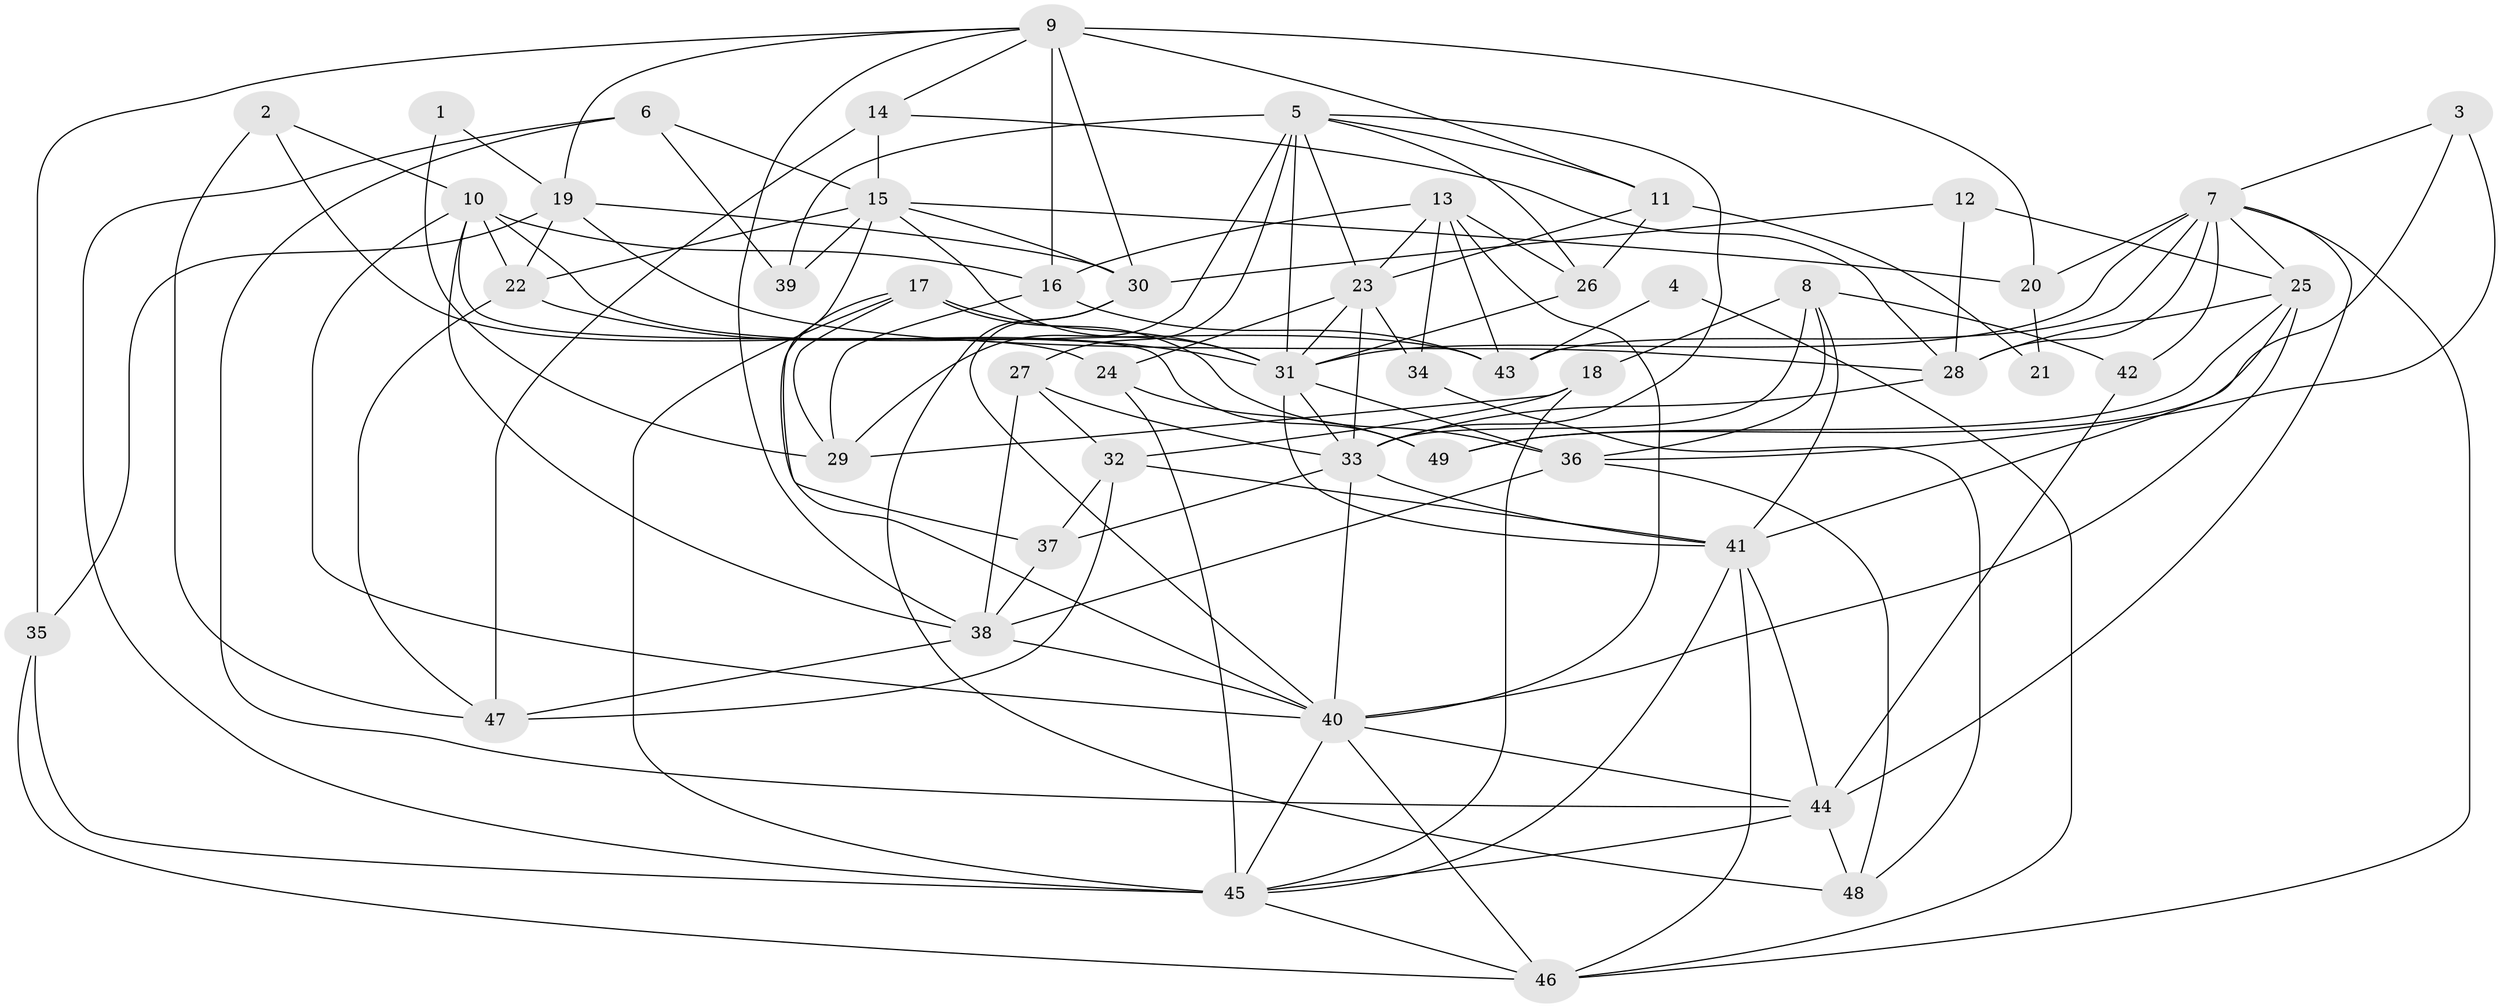 // original degree distribution, {3: 0.35051546391752575, 2: 0.07216494845360824, 5: 0.20618556701030927, 4: 0.24742268041237114, 7: 0.041237113402061855, 6: 0.08247422680412371}
// Generated by graph-tools (version 1.1) at 2025/02/03/09/25 03:02:13]
// undirected, 49 vertices, 131 edges
graph export_dot {
graph [start="1"]
  node [color=gray90,style=filled];
  1;
  2;
  3;
  4;
  5;
  6;
  7;
  8;
  9;
  10;
  11;
  12;
  13;
  14;
  15;
  16;
  17;
  18;
  19;
  20;
  21;
  22;
  23;
  24;
  25;
  26;
  27;
  28;
  29;
  30;
  31;
  32;
  33;
  34;
  35;
  36;
  37;
  38;
  39;
  40;
  41;
  42;
  43;
  44;
  45;
  46;
  47;
  48;
  49;
  1 -- 19 [weight=1.0];
  1 -- 29 [weight=1.0];
  2 -- 10 [weight=1.0];
  2 -- 24 [weight=1.0];
  2 -- 47 [weight=1.0];
  3 -- 7 [weight=1.0];
  3 -- 36 [weight=1.0];
  3 -- 49 [weight=1.0];
  4 -- 43 [weight=2.0];
  4 -- 46 [weight=1.0];
  5 -- 11 [weight=1.0];
  5 -- 23 [weight=1.0];
  5 -- 26 [weight=1.0];
  5 -- 27 [weight=1.0];
  5 -- 29 [weight=1.0];
  5 -- 31 [weight=1.0];
  5 -- 33 [weight=1.0];
  5 -- 39 [weight=2.0];
  6 -- 15 [weight=1.0];
  6 -- 39 [weight=1.0];
  6 -- 44 [weight=1.0];
  6 -- 45 [weight=1.0];
  7 -- 20 [weight=2.0];
  7 -- 25 [weight=1.0];
  7 -- 28 [weight=1.0];
  7 -- 31 [weight=1.0];
  7 -- 42 [weight=1.0];
  7 -- 43 [weight=1.0];
  7 -- 44 [weight=1.0];
  7 -- 46 [weight=1.0];
  8 -- 18 [weight=1.0];
  8 -- 33 [weight=1.0];
  8 -- 36 [weight=1.0];
  8 -- 41 [weight=1.0];
  8 -- 42 [weight=2.0];
  9 -- 11 [weight=1.0];
  9 -- 14 [weight=1.0];
  9 -- 16 [weight=2.0];
  9 -- 19 [weight=1.0];
  9 -- 20 [weight=1.0];
  9 -- 30 [weight=1.0];
  9 -- 35 [weight=1.0];
  9 -- 38 [weight=1.0];
  10 -- 16 [weight=1.0];
  10 -- 22 [weight=1.0];
  10 -- 38 [weight=1.0];
  10 -- 40 [weight=1.0];
  10 -- 43 [weight=2.0];
  10 -- 49 [weight=1.0];
  11 -- 21 [weight=1.0];
  11 -- 23 [weight=1.0];
  11 -- 26 [weight=1.0];
  12 -- 25 [weight=1.0];
  12 -- 28 [weight=2.0];
  12 -- 30 [weight=2.0];
  13 -- 16 [weight=1.0];
  13 -- 23 [weight=1.0];
  13 -- 26 [weight=1.0];
  13 -- 34 [weight=1.0];
  13 -- 40 [weight=1.0];
  13 -- 43 [weight=1.0];
  14 -- 15 [weight=1.0];
  14 -- 28 [weight=1.0];
  14 -- 47 [weight=2.0];
  15 -- 20 [weight=1.0];
  15 -- 22 [weight=1.0];
  15 -- 30 [weight=1.0];
  15 -- 31 [weight=1.0];
  15 -- 37 [weight=1.0];
  15 -- 39 [weight=1.0];
  16 -- 29 [weight=1.0];
  16 -- 43 [weight=1.0];
  17 -- 29 [weight=1.0];
  17 -- 31 [weight=1.0];
  17 -- 36 [weight=2.0];
  17 -- 40 [weight=1.0];
  17 -- 45 [weight=1.0];
  18 -- 29 [weight=2.0];
  18 -- 32 [weight=1.0];
  18 -- 45 [weight=1.0];
  19 -- 22 [weight=1.0];
  19 -- 28 [weight=1.0];
  19 -- 30 [weight=1.0];
  19 -- 35 [weight=1.0];
  20 -- 21 [weight=1.0];
  22 -- 31 [weight=1.0];
  22 -- 47 [weight=1.0];
  23 -- 24 [weight=1.0];
  23 -- 31 [weight=1.0];
  23 -- 33 [weight=1.0];
  23 -- 34 [weight=2.0];
  24 -- 45 [weight=1.0];
  24 -- 49 [weight=1.0];
  25 -- 28 [weight=1.0];
  25 -- 40 [weight=1.0];
  25 -- 41 [weight=1.0];
  25 -- 49 [weight=1.0];
  26 -- 31 [weight=1.0];
  27 -- 32 [weight=1.0];
  27 -- 33 [weight=1.0];
  27 -- 38 [weight=1.0];
  28 -- 33 [weight=1.0];
  30 -- 40 [weight=1.0];
  30 -- 48 [weight=1.0];
  31 -- 33 [weight=1.0];
  31 -- 36 [weight=1.0];
  31 -- 41 [weight=1.0];
  32 -- 37 [weight=1.0];
  32 -- 41 [weight=1.0];
  32 -- 47 [weight=1.0];
  33 -- 37 [weight=1.0];
  33 -- 40 [weight=1.0];
  33 -- 41 [weight=1.0];
  34 -- 48 [weight=1.0];
  35 -- 45 [weight=1.0];
  35 -- 46 [weight=1.0];
  36 -- 38 [weight=1.0];
  36 -- 48 [weight=1.0];
  37 -- 38 [weight=1.0];
  38 -- 40 [weight=1.0];
  38 -- 47 [weight=1.0];
  40 -- 44 [weight=1.0];
  40 -- 45 [weight=1.0];
  40 -- 46 [weight=1.0];
  41 -- 44 [weight=1.0];
  41 -- 45 [weight=1.0];
  41 -- 46 [weight=1.0];
  42 -- 44 [weight=1.0];
  44 -- 45 [weight=1.0];
  44 -- 48 [weight=1.0];
  45 -- 46 [weight=1.0];
}
